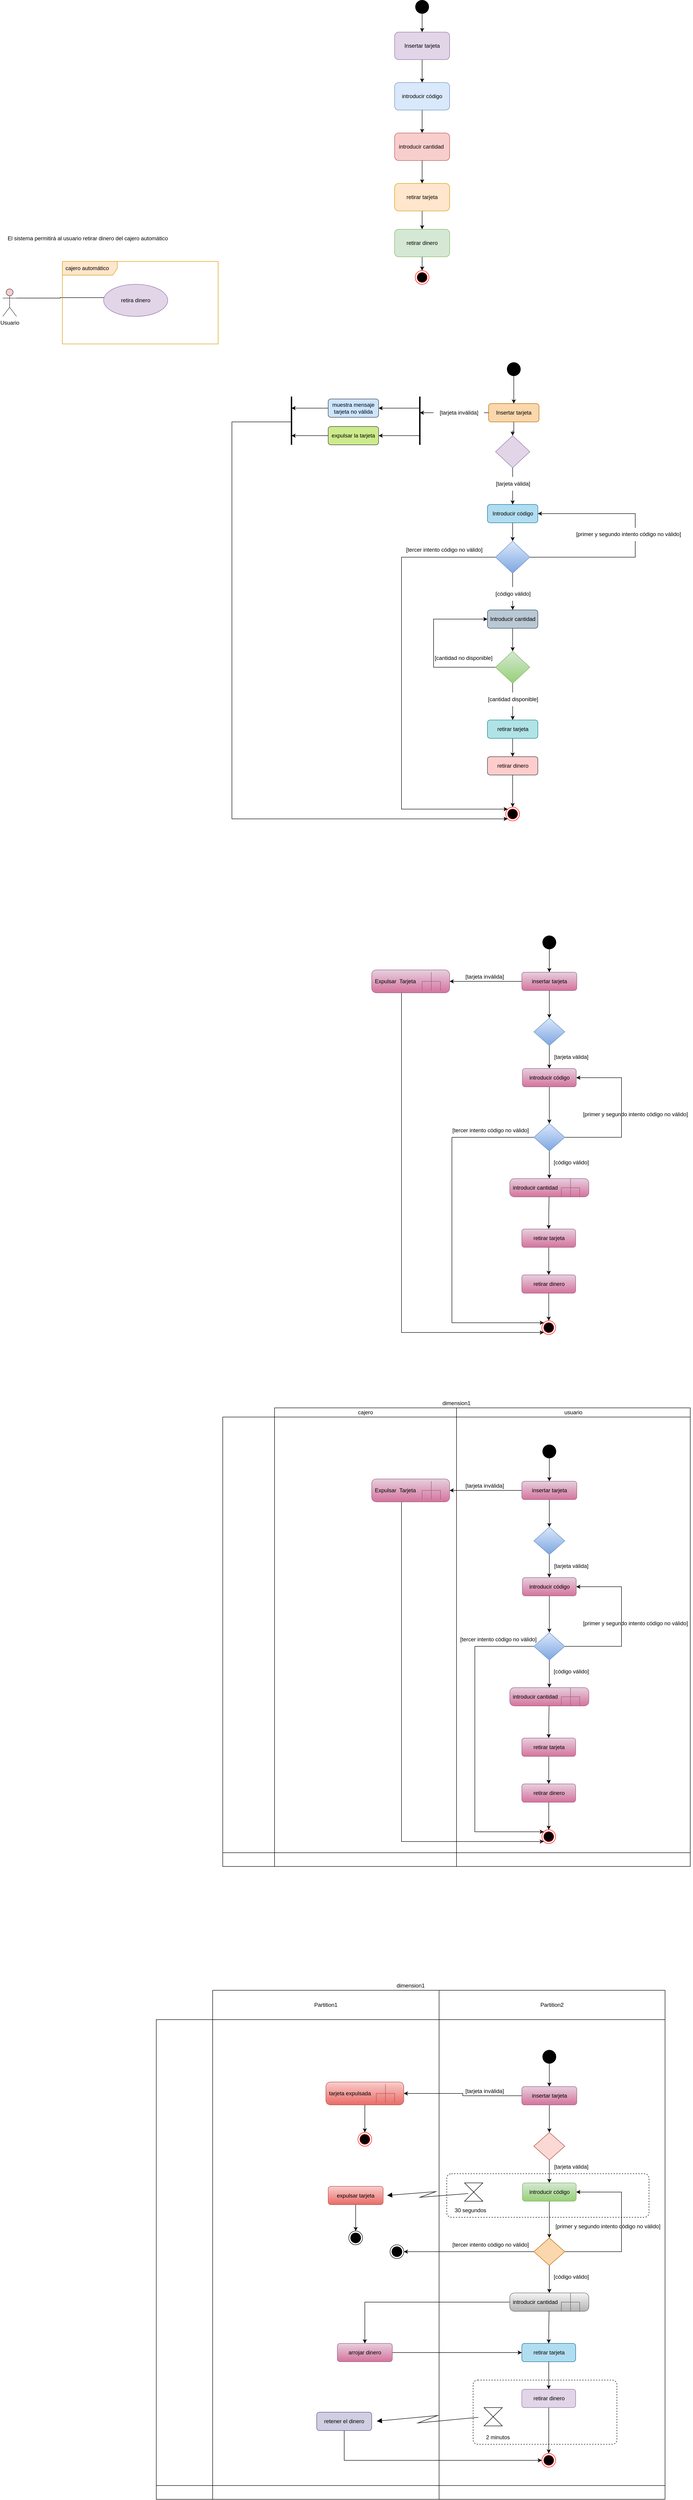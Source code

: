 <mxfile version="20.3.0" type="device"><diagram id="017WSasXZTEaW-_xVXyV" name="Página-1"><mxGraphModel dx="2591" dy="1700" grid="1" gridSize="10" guides="1" tooltips="1" connect="1" arrows="1" fold="1" page="1" pageScale="1" pageWidth="1169" pageHeight="827" math="0" shadow="0"><root><mxCell id="0"/><mxCell id="1" parent="0"/><mxCell id="I3gpXCXL6W9OUT3bS0ur-212" value="dimension1" style="shape=table;html=1;whiteSpace=wrap;startSize=20;container=1;collapsible=0;childLayout=tableLayout;fillColor=none;swimlaneFillColor=#ffffff;strokeColor=none;" vertex="1" parent="1"><mxGeometry x="-215" y="3550" width="1110" height="1130" as="geometry"/></mxCell><mxCell id="I3gpXCXL6W9OUT3bS0ur-213" value="" style="shape=partialRectangle;html=1;whiteSpace=wrap;collapsible=0;dropTarget=0;pointerEvents=0;fillColor=none;top=0;left=0;bottom=0;right=0;points=[[0,0.5],[1,0.5]];portConstraint=eastwest;strokeColor=none;" vertex="1" parent="I3gpXCXL6W9OUT3bS0ur-212"><mxGeometry y="20" width="1110" height="64" as="geometry"/></mxCell><mxCell id="I3gpXCXL6W9OUT3bS0ur-214" value="" style="shape=partialRectangle;html=1;whiteSpace=wrap;connectable=0;fillColor=none;top=1;left=1;bottom=1;right=1;overflow=hidden;strokeColor=none;" vertex="1" parent="I3gpXCXL6W9OUT3bS0ur-213"><mxGeometry width="123" height="64" as="geometry"><mxRectangle width="123" height="64" as="alternateBounds"/></mxGeometry></mxCell><mxCell id="I3gpXCXL6W9OUT3bS0ur-215" value="Partition1" style="shape=partialRectangle;html=1;whiteSpace=wrap;connectable=0;fillColor=none;top=1;left=1;bottom=1;right=1;overflow=hidden;" vertex="1" parent="I3gpXCXL6W9OUT3bS0ur-213"><mxGeometry x="123" width="494" height="64" as="geometry"><mxRectangle width="494" height="64" as="alternateBounds"/></mxGeometry></mxCell><mxCell id="I3gpXCXL6W9OUT3bS0ur-216" value="Partition2" style="shape=partialRectangle;html=1;whiteSpace=wrap;connectable=0;fillColor=none;top=1;left=1;bottom=1;right=1;overflow=hidden;" vertex="1" parent="I3gpXCXL6W9OUT3bS0ur-213"><mxGeometry x="617" width="493" height="64" as="geometry"><mxRectangle width="493" height="64" as="alternateBounds"/></mxGeometry></mxCell><mxCell id="I3gpXCXL6W9OUT3bS0ur-217" value="" style="shape=partialRectangle;html=1;whiteSpace=wrap;collapsible=0;dropTarget=0;pointerEvents=0;fillColor=none;top=1;left=1;bottom=1;right=1;points=[[0,0.5],[1,0.5]];portConstraint=eastwest;" vertex="1" parent="I3gpXCXL6W9OUT3bS0ur-212"><mxGeometry y="84" width="1110" height="1016" as="geometry"/></mxCell><mxCell id="I3gpXCXL6W9OUT3bS0ur-218" value="" style="shape=partialRectangle;html=1;whiteSpace=wrap;connectable=0;fillColor=none;top=1;left=1;bottom=1;right=1;overflow=hidden;horizontal=0;" vertex="1" parent="I3gpXCXL6W9OUT3bS0ur-217"><mxGeometry width="123" height="1016" as="geometry"><mxRectangle width="123" height="1016" as="alternateBounds"/></mxGeometry></mxCell><mxCell id="I3gpXCXL6W9OUT3bS0ur-219" value="" style="shape=partialRectangle;html=1;whiteSpace=wrap;connectable=0;fillColor=none;top=1;left=1;bottom=1;right=1;overflow=hidden;" vertex="1" parent="I3gpXCXL6W9OUT3bS0ur-217"><mxGeometry x="123" width="494" height="1016" as="geometry"><mxRectangle width="494" height="1016" as="alternateBounds"/></mxGeometry></mxCell><mxCell id="I3gpXCXL6W9OUT3bS0ur-220" value="" style="shape=partialRectangle;html=1;whiteSpace=wrap;connectable=0;fillColor=none;top=1;left=1;bottom=1;right=1;overflow=hidden;" vertex="1" parent="I3gpXCXL6W9OUT3bS0ur-217"><mxGeometry x="617" width="493" height="1016" as="geometry"><mxRectangle width="493" height="1016" as="alternateBounds"/></mxGeometry></mxCell><mxCell id="I3gpXCXL6W9OUT3bS0ur-221" value="" style="shape=partialRectangle;html=1;whiteSpace=wrap;collapsible=0;dropTarget=0;pointerEvents=0;fillColor=none;top=1;left=1;bottom=1;right=1;points=[[0,0.5],[1,0.5]];portConstraint=eastwest;" vertex="1" parent="I3gpXCXL6W9OUT3bS0ur-212"><mxGeometry y="1100" width="1110" height="30" as="geometry"/></mxCell><mxCell id="I3gpXCXL6W9OUT3bS0ur-222" value="" style="shape=partialRectangle;html=1;whiteSpace=wrap;connectable=0;fillColor=none;top=1;left=1;bottom=1;right=1;overflow=hidden;horizontal=0;" vertex="1" parent="I3gpXCXL6W9OUT3bS0ur-221"><mxGeometry width="123" height="30" as="geometry"><mxRectangle width="123" height="30" as="alternateBounds"/></mxGeometry></mxCell><mxCell id="I3gpXCXL6W9OUT3bS0ur-223" value="" style="shape=partialRectangle;html=1;whiteSpace=wrap;connectable=0;fillColor=none;top=1;left=1;bottom=1;right=1;overflow=hidden;" vertex="1" parent="I3gpXCXL6W9OUT3bS0ur-221"><mxGeometry x="123" width="494" height="30" as="geometry"><mxRectangle width="494" height="30" as="alternateBounds"/></mxGeometry></mxCell><mxCell id="I3gpXCXL6W9OUT3bS0ur-224" value="" style="shape=partialRectangle;html=1;whiteSpace=wrap;connectable=0;fillColor=none;top=1;left=1;bottom=1;right=1;overflow=hidden;" vertex="1" parent="I3gpXCXL6W9OUT3bS0ur-221"><mxGeometry x="617" width="493" height="30" as="geometry"><mxRectangle width="493" height="30" as="alternateBounds"/></mxGeometry></mxCell><mxCell id="I3gpXCXL6W9OUT3bS0ur-198" value="" style="html=1;align=center;verticalAlign=top;rounded=1;absoluteArcSize=1;arcSize=20;dashed=1;" vertex="1" parent="1"><mxGeometry x="476.25" y="4420" width="313.75" height="140" as="geometry"/></mxCell><mxCell id="I3gpXCXL6W9OUT3bS0ur-182" value="" style="html=1;align=center;verticalAlign=top;rounded=1;absoluteArcSize=1;arcSize=20;dashed=1;" vertex="1" parent="1"><mxGeometry x="418.75" y="3970" width="441.25" height="95" as="geometry"/></mxCell><mxCell id="I3gpXCXL6W9OUT3bS0ur-135" value="dimension1" style="shape=table;html=1;whiteSpace=wrap;startSize=20;container=1;collapsible=0;childLayout=tableLayout;fillColor=none;swimlaneFillColor=#ffffff;strokeColor=none;" vertex="1" parent="1"><mxGeometry x="-70" y="2280" width="1020" height="1020" as="geometry"/></mxCell><mxCell id="I3gpXCXL6W9OUT3bS0ur-136" value="" style="shape=partialRectangle;html=1;whiteSpace=wrap;collapsible=0;dropTarget=0;pointerEvents=0;fillColor=none;top=0;left=0;bottom=0;right=0;points=[[0,0.5],[1,0.5]];portConstraint=eastwest;strokeColor=none;" vertex="1" parent="I3gpXCXL6W9OUT3bS0ur-135"><mxGeometry y="20" width="1020" height="20" as="geometry"/></mxCell><mxCell id="I3gpXCXL6W9OUT3bS0ur-137" value="" style="shape=partialRectangle;html=1;whiteSpace=wrap;connectable=0;fillColor=none;top=1;left=1;bottom=1;right=1;overflow=hidden;strokeColor=none;" vertex="1" parent="I3gpXCXL6W9OUT3bS0ur-136"><mxGeometry width="113" height="20" as="geometry"><mxRectangle width="113" height="20" as="alternateBounds"/></mxGeometry></mxCell><mxCell id="I3gpXCXL6W9OUT3bS0ur-138" value="cajero" style="shape=partialRectangle;html=1;whiteSpace=wrap;connectable=0;fillColor=none;top=1;left=1;bottom=1;right=1;overflow=hidden;" vertex="1" parent="I3gpXCXL6W9OUT3bS0ur-136"><mxGeometry x="113" width="397" height="20" as="geometry"><mxRectangle width="397" height="20" as="alternateBounds"/></mxGeometry></mxCell><mxCell id="I3gpXCXL6W9OUT3bS0ur-139" value="usuario" style="shape=partialRectangle;html=1;whiteSpace=wrap;connectable=0;fillColor=none;top=1;left=1;bottom=1;right=1;overflow=hidden;" vertex="1" parent="I3gpXCXL6W9OUT3bS0ur-136"><mxGeometry x="510" width="510" height="20" as="geometry"><mxRectangle width="510" height="20" as="alternateBounds"/></mxGeometry></mxCell><mxCell id="I3gpXCXL6W9OUT3bS0ur-140" value="" style="shape=partialRectangle;html=1;whiteSpace=wrap;collapsible=0;dropTarget=0;pointerEvents=0;fillColor=none;top=1;left=1;bottom=1;right=1;points=[[0,0.5],[1,0.5]];portConstraint=eastwest;" vertex="1" parent="I3gpXCXL6W9OUT3bS0ur-135"><mxGeometry y="40" width="1020" height="950" as="geometry"/></mxCell><mxCell id="I3gpXCXL6W9OUT3bS0ur-141" value="" style="shape=partialRectangle;html=1;whiteSpace=wrap;connectable=0;fillColor=none;top=1;left=1;bottom=1;right=1;overflow=hidden;horizontal=0;" vertex="1" parent="I3gpXCXL6W9OUT3bS0ur-140"><mxGeometry width="113" height="950" as="geometry"><mxRectangle width="113" height="950" as="alternateBounds"/></mxGeometry></mxCell><mxCell id="I3gpXCXL6W9OUT3bS0ur-142" value="" style="shape=partialRectangle;html=1;whiteSpace=wrap;connectable=0;fillColor=none;top=1;left=1;bottom=1;right=1;overflow=hidden;" vertex="1" parent="I3gpXCXL6W9OUT3bS0ur-140"><mxGeometry x="113" width="397" height="950" as="geometry"><mxRectangle width="397" height="950" as="alternateBounds"/></mxGeometry></mxCell><mxCell id="I3gpXCXL6W9OUT3bS0ur-143" value="" style="shape=partialRectangle;html=1;whiteSpace=wrap;connectable=0;fillColor=none;top=1;left=1;bottom=1;right=1;overflow=hidden;" vertex="1" parent="I3gpXCXL6W9OUT3bS0ur-140"><mxGeometry x="510" width="510" height="950" as="geometry"><mxRectangle width="510" height="950" as="alternateBounds"/></mxGeometry></mxCell><mxCell id="I3gpXCXL6W9OUT3bS0ur-144" value="" style="shape=partialRectangle;html=1;whiteSpace=wrap;collapsible=0;dropTarget=0;pointerEvents=0;fillColor=none;top=1;left=1;bottom=1;right=1;points=[[0,0.5],[1,0.5]];portConstraint=eastwest;" vertex="1" parent="I3gpXCXL6W9OUT3bS0ur-135"><mxGeometry y="990" width="1020" height="30" as="geometry"/></mxCell><mxCell id="I3gpXCXL6W9OUT3bS0ur-145" value="" style="shape=partialRectangle;html=1;whiteSpace=wrap;connectable=0;fillColor=none;top=1;left=1;bottom=1;right=1;overflow=hidden;horizontal=0;" vertex="1" parent="I3gpXCXL6W9OUT3bS0ur-144"><mxGeometry width="113" height="30" as="geometry"><mxRectangle width="113" height="30" as="alternateBounds"/></mxGeometry></mxCell><mxCell id="I3gpXCXL6W9OUT3bS0ur-146" value="" style="shape=partialRectangle;html=1;whiteSpace=wrap;connectable=0;fillColor=none;top=1;left=1;bottom=1;right=1;overflow=hidden;" vertex="1" parent="I3gpXCXL6W9OUT3bS0ur-144"><mxGeometry x="113" width="397" height="30" as="geometry"><mxRectangle width="397" height="30" as="alternateBounds"/></mxGeometry></mxCell><mxCell id="I3gpXCXL6W9OUT3bS0ur-147" value="" style="shape=partialRectangle;html=1;whiteSpace=wrap;connectable=0;fillColor=none;top=1;left=1;bottom=1;right=1;overflow=hidden;" vertex="1" parent="I3gpXCXL6W9OUT3bS0ur-144"><mxGeometry x="510" width="510" height="30" as="geometry"><mxRectangle width="510" height="30" as="alternateBounds"/></mxGeometry></mxCell><mxCell id="I3gpXCXL6W9OUT3bS0ur-107" style="edgeStyle=orthogonalEdgeStyle;rounded=0;orthogonalLoop=1;jettySize=auto;html=1;entryX=0;entryY=1;entryDx=0;entryDy=0;startArrow=none;startFill=0;endArrow=classic;endFill=1;" edge="1" parent="1" source="I3gpXCXL6W9OUT3bS0ur-2" target="I3gpXCXL6W9OUT3bS0ur-103"><mxGeometry relative="1" as="geometry"><Array as="points"><mxPoint x="320" y="2136"/></Array></mxGeometry></mxCell><mxCell id="I3gpXCXL6W9OUT3bS0ur-2" value="Expulsar&amp;nbsp;&lt;span style=&quot;white-space: pre;&quot;&gt;&#9;&lt;/span&gt;Tarjeta" style="shape=mxgraph.uml25.behaviorAction;html=1;rounded=1;absoluteArcSize=1;arcSize=10;align=left;spacingLeft=5;fillColor=#e6d0de;gradientColor=#d5739d;strokeColor=#996185;" vertex="1" parent="1"><mxGeometry x="255" y="1345" width="170" height="50" as="geometry"/></mxCell><mxCell id="I3gpXCXL6W9OUT3bS0ur-31" style="edgeStyle=orthogonalEdgeStyle;rounded=0;orthogonalLoop=1;jettySize=auto;html=1;entryX=0.5;entryY=0;entryDx=0;entryDy=0;endArrow=classic;endFill=1;" edge="1" parent="1" source="I3gpXCXL6W9OUT3bS0ur-32" target="I3gpXCXL6W9OUT3bS0ur-30"><mxGeometry relative="1" as="geometry"><mxPoint x="565" y="160" as="sourcePoint"/></mxGeometry></mxCell><mxCell id="I3gpXCXL6W9OUT3bS0ur-7" style="edgeStyle=orthogonalEdgeStyle;rounded=0;orthogonalLoop=1;jettySize=auto;html=1;exitX=0.5;exitY=1;exitDx=0;exitDy=0;entryX=0.5;entryY=0;entryDx=0;entryDy=0;" edge="1" parent="1" source="I3gpXCXL6W9OUT3bS0ur-5" target="I3gpXCXL6W9OUT3bS0ur-32"><mxGeometry relative="1" as="geometry"><mxPoint x="565" y="110" as="targetPoint"/></mxGeometry></mxCell><mxCell id="I3gpXCXL6W9OUT3bS0ur-5" value="" style="ellipse;fillColor=#000000;strokeColor=none;" vertex="1" parent="1"><mxGeometry x="550" y="20" width="30" height="30" as="geometry"/></mxCell><mxCell id="I3gpXCXL6W9OUT3bS0ur-12" style="edgeStyle=orthogonalEdgeStyle;rounded=0;orthogonalLoop=1;jettySize=auto;html=1;exitX=1;exitY=0.333;exitDx=0;exitDy=0;exitPerimeter=0;entryX=0.021;entryY=0.414;entryDx=0;entryDy=0;entryPerimeter=0;endArrow=none;endFill=0;" edge="1" parent="1" source="I3gpXCXL6W9OUT3bS0ur-8" target="I3gpXCXL6W9OUT3bS0ur-11"><mxGeometry relative="1" as="geometry"/></mxCell><mxCell id="I3gpXCXL6W9OUT3bS0ur-8" value="Usuario" style="shape=umlActor;verticalLabelPosition=bottom;verticalAlign=top;html=1;outlineConnect=0;fillColor=#ffcccc;strokeColor=#36393d;" vertex="1" parent="1"><mxGeometry x="-550" y="-140" width="30" height="60" as="geometry"/></mxCell><mxCell id="I3gpXCXL6W9OUT3bS0ur-9" value="El sistema permitirá al usuario retirar dinero del cajero automático" style="text;html=1;align=center;verticalAlign=middle;resizable=0;points=[];autosize=1;strokeColor=none;fillColor=none;" vertex="1" parent="1"><mxGeometry x="-550" y="-265" width="370" height="30" as="geometry"/></mxCell><mxCell id="I3gpXCXL6W9OUT3bS0ur-10" value="cajero automático" style="shape=umlFrame;whiteSpace=wrap;html=1;width=120;height=30;boundedLbl=1;verticalAlign=middle;align=left;spacingLeft=5;fillColor=#ffe6cc;strokeColor=#d79b00;" vertex="1" parent="1"><mxGeometry x="-420" y="-200" width="340" height="180" as="geometry"/></mxCell><mxCell id="I3gpXCXL6W9OUT3bS0ur-11" value="retira dinero" style="ellipse;whiteSpace=wrap;html=1;fillColor=#e1d5e7;strokeColor=#9673a6;" vertex="1" parent="1"><mxGeometry x="-330" y="-150" width="140" height="70" as="geometry"/></mxCell><mxCell id="I3gpXCXL6W9OUT3bS0ur-20" style="edgeStyle=orthogonalEdgeStyle;rounded=0;orthogonalLoop=1;jettySize=auto;html=1;exitX=0.5;exitY=1;exitDx=0;exitDy=0;entryX=0.5;entryY=0;entryDx=0;entryDy=0;endArrow=classic;endFill=1;" edge="1" parent="1" source="I3gpXCXL6W9OUT3bS0ur-13" target="I3gpXCXL6W9OUT3bS0ur-18"><mxGeometry relative="1" as="geometry"/></mxCell><mxCell id="I3gpXCXL6W9OUT3bS0ur-13" value="" style="ellipse;fillColor=#000000;strokeColor=none;" vertex="1" parent="1"><mxGeometry x="350" y="-770" width="30" height="30" as="geometry"/></mxCell><mxCell id="I3gpXCXL6W9OUT3bS0ur-15" value="" style="ellipse;html=1;shape=endState;fillColor=#000000;strokeColor=#ff0000;" vertex="1" parent="1"><mxGeometry x="350" y="-180" width="30" height="30" as="geometry"/></mxCell><mxCell id="I3gpXCXL6W9OUT3bS0ur-21" style="edgeStyle=orthogonalEdgeStyle;rounded=0;orthogonalLoop=1;jettySize=auto;html=1;exitX=0.5;exitY=1;exitDx=0;exitDy=0;entryX=0.5;entryY=0;entryDx=0;entryDy=0;endArrow=classic;endFill=1;" edge="1" parent="1" source="I3gpXCXL6W9OUT3bS0ur-18" target="I3gpXCXL6W9OUT3bS0ur-19"><mxGeometry relative="1" as="geometry"/></mxCell><mxCell id="I3gpXCXL6W9OUT3bS0ur-18" value="Insertar tarjeta" style="rounded=1;whiteSpace=wrap;html=1;fillColor=#e1d5e7;strokeColor=#9673a6;" vertex="1" parent="1"><mxGeometry x="305" y="-700" width="120" height="60" as="geometry"/></mxCell><mxCell id="I3gpXCXL6W9OUT3bS0ur-23" style="edgeStyle=orthogonalEdgeStyle;rounded=0;orthogonalLoop=1;jettySize=auto;html=1;exitX=0.5;exitY=1;exitDx=0;exitDy=0;entryX=0.5;entryY=0;entryDx=0;entryDy=0;endArrow=classic;endFill=1;" edge="1" parent="1" source="I3gpXCXL6W9OUT3bS0ur-19" target="I3gpXCXL6W9OUT3bS0ur-22"><mxGeometry relative="1" as="geometry"/></mxCell><mxCell id="I3gpXCXL6W9OUT3bS0ur-19" value="introducir código" style="rounded=1;whiteSpace=wrap;html=1;fillColor=#dae8fc;strokeColor=#6c8ebf;" vertex="1" parent="1"><mxGeometry x="305" y="-590" width="120" height="60" as="geometry"/></mxCell><mxCell id="I3gpXCXL6W9OUT3bS0ur-25" style="edgeStyle=orthogonalEdgeStyle;rounded=0;orthogonalLoop=1;jettySize=auto;html=1;exitX=0.5;exitY=1;exitDx=0;exitDy=0;entryX=0.5;entryY=0;entryDx=0;entryDy=0;endArrow=classic;endFill=1;" edge="1" parent="1" source="I3gpXCXL6W9OUT3bS0ur-22" target="I3gpXCXL6W9OUT3bS0ur-24"><mxGeometry relative="1" as="geometry"/></mxCell><mxCell id="I3gpXCXL6W9OUT3bS0ur-22" value="introducir cantidad&amp;nbsp;" style="rounded=1;whiteSpace=wrap;html=1;fillColor=#f8cecc;strokeColor=#b85450;" vertex="1" parent="1"><mxGeometry x="305" y="-480" width="120" height="60" as="geometry"/></mxCell><mxCell id="I3gpXCXL6W9OUT3bS0ur-28" style="edgeStyle=orthogonalEdgeStyle;rounded=0;orthogonalLoop=1;jettySize=auto;html=1;exitX=0.5;exitY=1;exitDx=0;exitDy=0;entryX=0.5;entryY=0;entryDx=0;entryDy=0;endArrow=classic;endFill=1;" edge="1" parent="1" source="I3gpXCXL6W9OUT3bS0ur-24" target="I3gpXCXL6W9OUT3bS0ur-27"><mxGeometry relative="1" as="geometry"/></mxCell><mxCell id="I3gpXCXL6W9OUT3bS0ur-24" value="retirar tarjeta" style="rounded=1;whiteSpace=wrap;html=1;fillColor=#ffe6cc;strokeColor=#d79b00;" vertex="1" parent="1"><mxGeometry x="305" y="-370" width="120" height="60" as="geometry"/></mxCell><mxCell id="I3gpXCXL6W9OUT3bS0ur-29" style="edgeStyle=orthogonalEdgeStyle;rounded=0;orthogonalLoop=1;jettySize=auto;html=1;exitX=0.5;exitY=1;exitDx=0;exitDy=0;endArrow=classic;endFill=1;" edge="1" parent="1" source="I3gpXCXL6W9OUT3bS0ur-27" target="I3gpXCXL6W9OUT3bS0ur-15"><mxGeometry relative="1" as="geometry"/></mxCell><mxCell id="I3gpXCXL6W9OUT3bS0ur-27" value="retirar dinero" style="rounded=1;whiteSpace=wrap;html=1;fillColor=#d5e8d4;strokeColor=#82b366;" vertex="1" parent="1"><mxGeometry x="305" y="-270" width="120" height="60" as="geometry"/></mxCell><mxCell id="I3gpXCXL6W9OUT3bS0ur-35" style="edgeStyle=orthogonalEdgeStyle;rounded=0;orthogonalLoop=1;jettySize=auto;html=1;exitX=0.5;exitY=1;exitDx=0;exitDy=0;endArrow=classic;endFill=1;startArrow=none;" edge="1" parent="1" source="I3gpXCXL6W9OUT3bS0ur-36" target="I3gpXCXL6W9OUT3bS0ur-34"><mxGeometry relative="1" as="geometry"/></mxCell><mxCell id="I3gpXCXL6W9OUT3bS0ur-30" value="" style="rhombus;whiteSpace=wrap;html=1;fillColor=#e1d5e7;strokeColor=#9673a6;" vertex="1" parent="1"><mxGeometry x="525" y="180" width="75" height="70" as="geometry"/></mxCell><mxCell id="I3gpXCXL6W9OUT3bS0ur-46" style="edgeStyle=orthogonalEdgeStyle;rounded=0;orthogonalLoop=1;jettySize=auto;html=1;exitX=0;exitY=0.5;exitDx=0;exitDy=0;endArrow=classic;endFill=1;startArrow=none;" edge="1" parent="1" source="I3gpXCXL6W9OUT3bS0ur-54"><mxGeometry relative="1" as="geometry"><mxPoint x="360" y="130" as="targetPoint"/></mxGeometry></mxCell><mxCell id="I3gpXCXL6W9OUT3bS0ur-32" value="Insertar tarjeta" style="rounded=1;whiteSpace=wrap;html=1;fillColor=#fad7ac;strokeColor=#b46504;" vertex="1" parent="1"><mxGeometry x="510" y="110" width="110" height="40" as="geometry"/></mxCell><mxCell id="I3gpXCXL6W9OUT3bS0ur-39" style="edgeStyle=orthogonalEdgeStyle;rounded=0;orthogonalLoop=1;jettySize=auto;html=1;exitX=0.5;exitY=1;exitDx=0;exitDy=0;endArrow=classic;endFill=1;" edge="1" parent="1" source="I3gpXCXL6W9OUT3bS0ur-34" target="I3gpXCXL6W9OUT3bS0ur-38"><mxGeometry relative="1" as="geometry"/></mxCell><mxCell id="I3gpXCXL6W9OUT3bS0ur-34" value="Introducir código" style="rounded=1;whiteSpace=wrap;html=1;fillColor=#b1ddf0;strokeColor=#10739e;" vertex="1" parent="1"><mxGeometry x="507.5" y="330" width="110" height="40" as="geometry"/></mxCell><mxCell id="I3gpXCXL6W9OUT3bS0ur-36" value="[tarjeta válida]" style="text;html=1;align=center;verticalAlign=middle;resizable=0;points=[];autosize=1;strokeColor=none;fillColor=none;" vertex="1" parent="1"><mxGeometry x="512.5" y="270" width="100" height="30" as="geometry"/></mxCell><mxCell id="I3gpXCXL6W9OUT3bS0ur-37" value="" style="edgeStyle=orthogonalEdgeStyle;rounded=0;orthogonalLoop=1;jettySize=auto;html=1;exitX=0.5;exitY=1;exitDx=0;exitDy=0;endArrow=none;endFill=1;" edge="1" parent="1" source="I3gpXCXL6W9OUT3bS0ur-30" target="I3gpXCXL6W9OUT3bS0ur-36"><mxGeometry relative="1" as="geometry"><mxPoint x="562.5" y="250" as="sourcePoint"/><mxPoint x="562.5" y="310" as="targetPoint"/></mxGeometry></mxCell><mxCell id="I3gpXCXL6W9OUT3bS0ur-41" style="edgeStyle=orthogonalEdgeStyle;rounded=0;orthogonalLoop=1;jettySize=auto;html=1;exitX=0.5;exitY=1;exitDx=0;exitDy=0;endArrow=classic;endFill=1;startArrow=none;" edge="1" parent="1" source="I3gpXCXL6W9OUT3bS0ur-42" target="I3gpXCXL6W9OUT3bS0ur-40"><mxGeometry relative="1" as="geometry"/></mxCell><mxCell id="I3gpXCXL6W9OUT3bS0ur-58" style="edgeStyle=orthogonalEdgeStyle;rounded=0;orthogonalLoop=1;jettySize=auto;html=1;entryX=1;entryY=0.5;entryDx=0;entryDy=0;startArrow=none;startFill=0;endArrow=classic;endFill=1;exitX=0.56;exitY=0.033;exitDx=0;exitDy=0;exitPerimeter=0;" edge="1" parent="1" source="I3gpXCXL6W9OUT3bS0ur-59" target="I3gpXCXL6W9OUT3bS0ur-34"><mxGeometry relative="1" as="geometry"><mxPoint x="830" y="350" as="sourcePoint"/><Array as="points"><mxPoint x="830" y="350"/></Array></mxGeometry></mxCell><mxCell id="I3gpXCXL6W9OUT3bS0ur-74" style="edgeStyle=orthogonalEdgeStyle;rounded=0;orthogonalLoop=1;jettySize=auto;html=1;exitX=0;exitY=0.5;exitDx=0;exitDy=0;entryX=0;entryY=0;entryDx=0;entryDy=0;startArrow=none;startFill=0;endArrow=classic;endFill=1;" edge="1" parent="1" source="I3gpXCXL6W9OUT3bS0ur-38" target="I3gpXCXL6W9OUT3bS0ur-72"><mxGeometry relative="1" as="geometry"><Array as="points"><mxPoint x="320" y="445"/><mxPoint x="320" y="994"/></Array></mxGeometry></mxCell><mxCell id="I3gpXCXL6W9OUT3bS0ur-38" value="" style="rhombus;whiteSpace=wrap;html=1;fillColor=#dae8fc;strokeColor=#6c8ebf;gradientColor=#7ea6e0;" vertex="1" parent="1"><mxGeometry x="525" y="410" width="75" height="70" as="geometry"/></mxCell><mxCell id="I3gpXCXL6W9OUT3bS0ur-63" style="edgeStyle=orthogonalEdgeStyle;rounded=0;orthogonalLoop=1;jettySize=auto;html=1;exitX=0.5;exitY=1;exitDx=0;exitDy=0;entryX=0.5;entryY=0;entryDx=0;entryDy=0;startArrow=none;startFill=0;endArrow=classic;endFill=1;" edge="1" parent="1" source="I3gpXCXL6W9OUT3bS0ur-40" target="I3gpXCXL6W9OUT3bS0ur-62"><mxGeometry relative="1" as="geometry"/></mxCell><mxCell id="I3gpXCXL6W9OUT3bS0ur-40" value="Introducir cantidad" style="rounded=1;whiteSpace=wrap;html=1;fillColor=#bac8d3;strokeColor=#23445d;" vertex="1" parent="1"><mxGeometry x="507.5" y="560" width="110" height="40" as="geometry"/></mxCell><mxCell id="I3gpXCXL6W9OUT3bS0ur-42" value="[código válido]" style="text;html=1;align=center;verticalAlign=middle;resizable=0;points=[];autosize=1;strokeColor=none;fillColor=none;" vertex="1" parent="1"><mxGeometry x="512.5" y="510" width="100" height="30" as="geometry"/></mxCell><mxCell id="I3gpXCXL6W9OUT3bS0ur-43" value="" style="edgeStyle=orthogonalEdgeStyle;rounded=0;orthogonalLoop=1;jettySize=auto;html=1;exitX=0.5;exitY=1;exitDx=0;exitDy=0;endArrow=none;endFill=1;" edge="1" parent="1" source="I3gpXCXL6W9OUT3bS0ur-38" target="I3gpXCXL6W9OUT3bS0ur-42"><mxGeometry relative="1" as="geometry"><mxPoint x="562.5" y="480" as="sourcePoint"/><mxPoint x="562.5" y="560" as="targetPoint"/></mxGeometry></mxCell><mxCell id="I3gpXCXL6W9OUT3bS0ur-45" value="" style="endArrow=none;startArrow=none;endFill=0;startFill=0;endSize=8;html=1;verticalAlign=bottom;labelBackgroundColor=none;strokeWidth=3;rounded=0;" edge="1" parent="1"><mxGeometry width="160" relative="1" as="geometry"><mxPoint x="360" y="200" as="sourcePoint"/><mxPoint x="360" y="94.75" as="targetPoint"/></mxGeometry></mxCell><mxCell id="I3gpXCXL6W9OUT3bS0ur-48" style="edgeStyle=orthogonalEdgeStyle;rounded=0;orthogonalLoop=1;jettySize=auto;html=1;exitX=1;exitY=0.5;exitDx=0;exitDy=0;endArrow=none;endFill=0;startArrow=classic;startFill=1;" edge="1" parent="1" source="I3gpXCXL6W9OUT3bS0ur-47"><mxGeometry relative="1" as="geometry"><mxPoint x="360" y="120" as="targetPoint"/></mxGeometry></mxCell><mxCell id="I3gpXCXL6W9OUT3bS0ur-52" style="edgeStyle=orthogonalEdgeStyle;rounded=0;orthogonalLoop=1;jettySize=auto;html=1;exitX=0;exitY=0.5;exitDx=0;exitDy=0;startArrow=none;startFill=0;endArrow=classic;endFill=1;" edge="1" parent="1" source="I3gpXCXL6W9OUT3bS0ur-47"><mxGeometry relative="1" as="geometry"><mxPoint x="80" y="120" as="targetPoint"/></mxGeometry></mxCell><mxCell id="I3gpXCXL6W9OUT3bS0ur-47" value="muestra mensaje tarjeta no válida" style="rounded=1;whiteSpace=wrap;html=1;fillColor=#cce5ff;strokeColor=#36393d;" vertex="1" parent="1"><mxGeometry x="160" y="100" width="110" height="40" as="geometry"/></mxCell><mxCell id="I3gpXCXL6W9OUT3bS0ur-50" style="edgeStyle=orthogonalEdgeStyle;rounded=0;orthogonalLoop=1;jettySize=auto;html=1;exitX=1;exitY=0.5;exitDx=0;exitDy=0;startArrow=classic;startFill=1;endArrow=none;endFill=0;" edge="1" parent="1" source="I3gpXCXL6W9OUT3bS0ur-49"><mxGeometry relative="1" as="geometry"><mxPoint x="360" y="180" as="targetPoint"/></mxGeometry></mxCell><mxCell id="I3gpXCXL6W9OUT3bS0ur-53" style="edgeStyle=orthogonalEdgeStyle;rounded=0;orthogonalLoop=1;jettySize=auto;html=1;exitX=0;exitY=0.5;exitDx=0;exitDy=0;startArrow=none;startFill=0;endArrow=classic;endFill=1;" edge="1" parent="1" source="I3gpXCXL6W9OUT3bS0ur-49"><mxGeometry relative="1" as="geometry"><mxPoint x="80" y="180" as="targetPoint"/></mxGeometry></mxCell><mxCell id="I3gpXCXL6W9OUT3bS0ur-49" value="expulsar la tarjeta" style="rounded=1;whiteSpace=wrap;html=1;fillColor=#cdeb8b;strokeColor=#36393d;" vertex="1" parent="1"><mxGeometry x="160" y="160" width="110" height="40" as="geometry"/></mxCell><mxCell id="I3gpXCXL6W9OUT3bS0ur-51" value="" style="endArrow=none;startArrow=none;endFill=0;startFill=0;endSize=8;html=1;verticalAlign=bottom;labelBackgroundColor=none;strokeWidth=3;rounded=0;" edge="1" parent="1"><mxGeometry width="160" relative="1" as="geometry"><mxPoint x="80" y="200" as="sourcePoint"/><mxPoint x="80" y="94.75" as="targetPoint"/></mxGeometry></mxCell><mxCell id="I3gpXCXL6W9OUT3bS0ur-54" value="[tarjeta inválida]" style="text;html=1;align=center;verticalAlign=middle;resizable=0;points=[];autosize=1;strokeColor=none;fillColor=none;" vertex="1" parent="1"><mxGeometry x="390" y="115" width="110" height="30" as="geometry"/></mxCell><mxCell id="I3gpXCXL6W9OUT3bS0ur-57" value="" style="edgeStyle=orthogonalEdgeStyle;rounded=0;orthogonalLoop=1;jettySize=auto;html=1;exitX=0;exitY=0.5;exitDx=0;exitDy=0;endArrow=none;endFill=1;" edge="1" parent="1" source="I3gpXCXL6W9OUT3bS0ur-32" target="I3gpXCXL6W9OUT3bS0ur-54"><mxGeometry relative="1" as="geometry"><mxPoint x="360" y="130" as="targetPoint"/><mxPoint x="510" y="130" as="sourcePoint"/><Array as="points"><mxPoint x="510" y="130"/><mxPoint x="510" y="130"/></Array></mxGeometry></mxCell><mxCell id="I3gpXCXL6W9OUT3bS0ur-59" value="[primer y segundo intento código no válido]" style="text;html=1;align=center;verticalAlign=middle;resizable=0;points=[];autosize=1;strokeColor=none;fillColor=none;" vertex="1" parent="1"><mxGeometry x="690" y="380" width="250" height="30" as="geometry"/></mxCell><mxCell id="I3gpXCXL6W9OUT3bS0ur-61" value="" style="edgeStyle=orthogonalEdgeStyle;rounded=0;orthogonalLoop=1;jettySize=auto;html=1;exitX=1;exitY=0.5;exitDx=0;exitDy=0;startArrow=none;startFill=0;endArrow=none;endFill=1;" edge="1" parent="1" source="I3gpXCXL6W9OUT3bS0ur-38" target="I3gpXCXL6W9OUT3bS0ur-59"><mxGeometry relative="1" as="geometry"><mxPoint x="600" y="445" as="sourcePoint"/><mxPoint x="930" y="400" as="targetPoint"/><Array as="points"><mxPoint x="830" y="445"/></Array></mxGeometry></mxCell><mxCell id="I3gpXCXL6W9OUT3bS0ur-64" style="edgeStyle=orthogonalEdgeStyle;rounded=0;orthogonalLoop=1;jettySize=auto;html=1;exitX=0;exitY=0.5;exitDx=0;exitDy=0;entryX=0;entryY=0.5;entryDx=0;entryDy=0;startArrow=none;startFill=0;endArrow=classic;endFill=1;" edge="1" parent="1" source="I3gpXCXL6W9OUT3bS0ur-62" target="I3gpXCXL6W9OUT3bS0ur-40"><mxGeometry relative="1" as="geometry"><Array as="points"><mxPoint x="390" y="685"/><mxPoint x="390" y="580"/></Array></mxGeometry></mxCell><mxCell id="I3gpXCXL6W9OUT3bS0ur-67" style="edgeStyle=orthogonalEdgeStyle;rounded=0;orthogonalLoop=1;jettySize=auto;html=1;exitX=0.5;exitY=1;exitDx=0;exitDy=0;entryX=0.5;entryY=0;entryDx=0;entryDy=0;startArrow=none;startFill=0;endArrow=classic;endFill=1;" edge="1" parent="1" source="I3gpXCXL6W9OUT3bS0ur-68" target="I3gpXCXL6W9OUT3bS0ur-66"><mxGeometry relative="1" as="geometry"/></mxCell><mxCell id="I3gpXCXL6W9OUT3bS0ur-62" value="" style="rhombus;whiteSpace=wrap;html=1;fillColor=#d5e8d4;strokeColor=#82b366;gradientColor=#97d077;" vertex="1" parent="1"><mxGeometry x="525" y="650" width="75" height="70" as="geometry"/></mxCell><mxCell id="I3gpXCXL6W9OUT3bS0ur-65" value="[cantidad no disponible]" style="text;html=1;align=center;verticalAlign=middle;resizable=0;points=[];autosize=1;strokeColor=none;fillColor=none;" vertex="1" parent="1"><mxGeometry x="380" y="650" width="150" height="30" as="geometry"/></mxCell><mxCell id="I3gpXCXL6W9OUT3bS0ur-71" style="edgeStyle=orthogonalEdgeStyle;rounded=0;orthogonalLoop=1;jettySize=auto;html=1;exitX=0.5;exitY=1;exitDx=0;exitDy=0;startArrow=none;startFill=0;endArrow=classic;endFill=1;" edge="1" parent="1" source="I3gpXCXL6W9OUT3bS0ur-66" target="I3gpXCXL6W9OUT3bS0ur-70"><mxGeometry relative="1" as="geometry"/></mxCell><mxCell id="I3gpXCXL6W9OUT3bS0ur-66" value="retirar tarjeta" style="rounded=1;whiteSpace=wrap;html=1;fillColor=#b0e3e6;strokeColor=#0e8088;" vertex="1" parent="1"><mxGeometry x="507.5" y="800" width="110" height="40" as="geometry"/></mxCell><mxCell id="I3gpXCXL6W9OUT3bS0ur-68" value="[cantidad disponible]" style="text;html=1;align=center;verticalAlign=middle;resizable=0;points=[];autosize=1;strokeColor=none;fillColor=none;" vertex="1" parent="1"><mxGeometry x="497.5" y="740" width="130" height="30" as="geometry"/></mxCell><mxCell id="I3gpXCXL6W9OUT3bS0ur-69" value="" style="edgeStyle=orthogonalEdgeStyle;rounded=0;orthogonalLoop=1;jettySize=auto;html=1;exitX=0.5;exitY=1;exitDx=0;exitDy=0;entryX=0.5;entryY=0;entryDx=0;entryDy=0;startArrow=none;startFill=0;endArrow=none;endFill=1;" edge="1" parent="1" source="I3gpXCXL6W9OUT3bS0ur-62" target="I3gpXCXL6W9OUT3bS0ur-68"><mxGeometry relative="1" as="geometry"><mxPoint x="562.5" y="720" as="sourcePoint"/><mxPoint x="562.5" y="787" as="targetPoint"/></mxGeometry></mxCell><mxCell id="I3gpXCXL6W9OUT3bS0ur-73" style="edgeStyle=orthogonalEdgeStyle;rounded=0;orthogonalLoop=1;jettySize=auto;html=1;exitX=0.5;exitY=1;exitDx=0;exitDy=0;entryX=0.5;entryY=0;entryDx=0;entryDy=0;startArrow=none;startFill=0;endArrow=classic;endFill=1;" edge="1" parent="1" source="I3gpXCXL6W9OUT3bS0ur-70" target="I3gpXCXL6W9OUT3bS0ur-72"><mxGeometry relative="1" as="geometry"/></mxCell><mxCell id="I3gpXCXL6W9OUT3bS0ur-70" value="retirar dinero" style="rounded=1;whiteSpace=wrap;html=1;fillColor=#ffcccc;strokeColor=#36393d;" vertex="1" parent="1"><mxGeometry x="507.5" y="880" width="110" height="40" as="geometry"/></mxCell><mxCell id="I3gpXCXL6W9OUT3bS0ur-76" style="edgeStyle=orthogonalEdgeStyle;rounded=0;orthogonalLoop=1;jettySize=auto;html=1;exitX=0;exitY=1;exitDx=0;exitDy=0;startArrow=classic;startFill=1;endArrow=none;endFill=0;" edge="1" parent="1" source="I3gpXCXL6W9OUT3bS0ur-72"><mxGeometry relative="1" as="geometry"><mxPoint x="80" y="150" as="targetPoint"/><Array as="points"><mxPoint x="-50" y="1016"/><mxPoint x="-50" y="150"/></Array></mxGeometry></mxCell><mxCell id="I3gpXCXL6W9OUT3bS0ur-72" value="" style="ellipse;html=1;shape=endState;fillColor=#000000;strokeColor=#ff0000;" vertex="1" parent="1"><mxGeometry x="547.5" y="990" width="30" height="30" as="geometry"/></mxCell><mxCell id="I3gpXCXL6W9OUT3bS0ur-75" value="[tercer intento código no válido]" style="text;html=1;align=center;verticalAlign=middle;resizable=0;points=[];autosize=1;strokeColor=none;fillColor=none;" vertex="1" parent="1"><mxGeometry x="317.5" y="414" width="190" height="30" as="geometry"/></mxCell><mxCell id="I3gpXCXL6W9OUT3bS0ur-79" style="edgeStyle=orthogonalEdgeStyle;rounded=0;orthogonalLoop=1;jettySize=auto;html=1;exitX=0.5;exitY=1;exitDx=0;exitDy=0;entryX=0.5;entryY=0;entryDx=0;entryDy=0;startArrow=none;startFill=0;endArrow=classic;endFill=1;" edge="1" parent="1" source="I3gpXCXL6W9OUT3bS0ur-77" target="I3gpXCXL6W9OUT3bS0ur-78"><mxGeometry relative="1" as="geometry"/></mxCell><mxCell id="I3gpXCXL6W9OUT3bS0ur-77" value="" style="ellipse;fillColor=#000000;strokeColor=none;" vertex="1" parent="1"><mxGeometry x="627.5" y="1270" width="30" height="30" as="geometry"/></mxCell><mxCell id="I3gpXCXL6W9OUT3bS0ur-81" style="edgeStyle=orthogonalEdgeStyle;rounded=0;orthogonalLoop=1;jettySize=auto;html=1;exitX=0.5;exitY=1;exitDx=0;exitDy=0;startArrow=none;startFill=0;endArrow=classic;endFill=1;" edge="1" parent="1" source="I3gpXCXL6W9OUT3bS0ur-78" target="I3gpXCXL6W9OUT3bS0ur-80"><mxGeometry relative="1" as="geometry"/></mxCell><mxCell id="I3gpXCXL6W9OUT3bS0ur-96" style="edgeStyle=orthogonalEdgeStyle;rounded=0;orthogonalLoop=1;jettySize=auto;html=1;exitX=0;exitY=0.5;exitDx=0;exitDy=0;startArrow=none;startFill=0;endArrow=classic;endFill=1;" edge="1" parent="1" source="I3gpXCXL6W9OUT3bS0ur-78" target="I3gpXCXL6W9OUT3bS0ur-2"><mxGeometry relative="1" as="geometry"/></mxCell><mxCell id="I3gpXCXL6W9OUT3bS0ur-78" value="insertar tarjeta" style="rounded=1;whiteSpace=wrap;html=1;fillColor=#e6d0de;gradientColor=#d5739d;strokeColor=#996185;" vertex="1" parent="1"><mxGeometry x="582.5" y="1350" width="120" height="40" as="geometry"/></mxCell><mxCell id="I3gpXCXL6W9OUT3bS0ur-83" style="edgeStyle=orthogonalEdgeStyle;rounded=0;orthogonalLoop=1;jettySize=auto;html=1;exitX=0.5;exitY=1;exitDx=0;exitDy=0;entryX=0.5;entryY=0;entryDx=0;entryDy=0;startArrow=none;startFill=0;endArrow=classic;endFill=1;" edge="1" parent="1" source="I3gpXCXL6W9OUT3bS0ur-80" target="I3gpXCXL6W9OUT3bS0ur-82"><mxGeometry relative="1" as="geometry"/></mxCell><mxCell id="I3gpXCXL6W9OUT3bS0ur-80" value="" style="rhombus;whiteSpace=wrap;html=1;fillColor=#dae8fc;gradientColor=#7ea6e0;strokeColor=#6c8ebf;" vertex="1" parent="1"><mxGeometry x="608.75" y="1450" width="67.5" height="60" as="geometry"/></mxCell><mxCell id="I3gpXCXL6W9OUT3bS0ur-86" style="edgeStyle=orthogonalEdgeStyle;rounded=0;orthogonalLoop=1;jettySize=auto;html=1;exitX=0.5;exitY=1;exitDx=0;exitDy=0;startArrow=none;startFill=0;endArrow=classic;endFill=1;" edge="1" parent="1" source="I3gpXCXL6W9OUT3bS0ur-82" target="I3gpXCXL6W9OUT3bS0ur-85"><mxGeometry relative="1" as="geometry"/></mxCell><mxCell id="I3gpXCXL6W9OUT3bS0ur-82" value="introducir código" style="rounded=1;whiteSpace=wrap;html=1;fillColor=#e6d0de;gradientColor=#d5739d;strokeColor=#996185;" vertex="1" parent="1"><mxGeometry x="583.75" y="1560" width="117.5" height="40" as="geometry"/></mxCell><mxCell id="I3gpXCXL6W9OUT3bS0ur-87" style="edgeStyle=orthogonalEdgeStyle;rounded=0;orthogonalLoop=1;jettySize=auto;html=1;exitX=0.5;exitY=1;exitDx=0;exitDy=0;startArrow=none;startFill=0;endArrow=classic;endFill=1;" edge="1" parent="1" source="I3gpXCXL6W9OUT3bS0ur-85" target="I3gpXCXL6W9OUT3bS0ur-93"><mxGeometry relative="1" as="geometry"><mxPoint x="642.5" y="1800" as="targetPoint"/></mxGeometry></mxCell><mxCell id="I3gpXCXL6W9OUT3bS0ur-89" style="edgeStyle=orthogonalEdgeStyle;rounded=0;orthogonalLoop=1;jettySize=auto;html=1;exitX=1;exitY=0.5;exitDx=0;exitDy=0;entryX=1;entryY=0.5;entryDx=0;entryDy=0;startArrow=none;startFill=0;endArrow=classic;endFill=1;" edge="1" parent="1" source="I3gpXCXL6W9OUT3bS0ur-85" target="I3gpXCXL6W9OUT3bS0ur-82"><mxGeometry relative="1" as="geometry"><Array as="points"><mxPoint x="800" y="1710"/><mxPoint x="800" y="1580"/></Array></mxGeometry></mxCell><mxCell id="I3gpXCXL6W9OUT3bS0ur-105" style="edgeStyle=orthogonalEdgeStyle;rounded=0;orthogonalLoop=1;jettySize=auto;html=1;exitX=0;exitY=0.5;exitDx=0;exitDy=0;entryX=0;entryY=0;entryDx=0;entryDy=0;startArrow=none;startFill=0;endArrow=classic;endFill=1;" edge="1" parent="1" source="I3gpXCXL6W9OUT3bS0ur-85" target="I3gpXCXL6W9OUT3bS0ur-103"><mxGeometry relative="1" as="geometry"><Array as="points"><mxPoint x="430" y="1710"/><mxPoint x="430" y="2114"/></Array></mxGeometry></mxCell><mxCell id="I3gpXCXL6W9OUT3bS0ur-85" value="" style="rhombus;whiteSpace=wrap;html=1;fillColor=#dae8fc;gradientColor=#7ea6e0;strokeColor=#6c8ebf;" vertex="1" parent="1"><mxGeometry x="608.75" y="1680" width="67.5" height="60" as="geometry"/></mxCell><mxCell id="I3gpXCXL6W9OUT3bS0ur-90" value="[primer y segundo intento código no válido]" style="text;html=1;align=center;verticalAlign=middle;resizable=0;points=[];autosize=1;strokeColor=none;fillColor=none;" vertex="1" parent="1"><mxGeometry x="705" y="1645" width="250" height="30" as="geometry"/></mxCell><mxCell id="I3gpXCXL6W9OUT3bS0ur-91" value="[código válido]" style="text;html=1;align=center;verticalAlign=middle;resizable=0;points=[];autosize=1;strokeColor=none;fillColor=none;" vertex="1" parent="1"><mxGeometry x="640" y="1750" width="100" height="30" as="geometry"/></mxCell><mxCell id="I3gpXCXL6W9OUT3bS0ur-92" value="[tarjeta válida]" style="text;html=1;align=center;verticalAlign=middle;resizable=0;points=[];autosize=1;strokeColor=none;fillColor=none;" vertex="1" parent="1"><mxGeometry x="640" y="1520" width="100" height="30" as="geometry"/></mxCell><mxCell id="I3gpXCXL6W9OUT3bS0ur-93" value="introducir cantidad&amp;nbsp;" style="shape=mxgraph.uml25.behaviorAction;html=1;rounded=1;absoluteArcSize=1;arcSize=10;align=left;spacingLeft=5;fillColor=#e6d0de;gradientColor=#d5739d;strokeColor=#996185;" vertex="1" parent="1"><mxGeometry x="556.25" y="1800" width="172.5" height="40" as="geometry"/></mxCell><mxCell id="I3gpXCXL6W9OUT3bS0ur-97" value="[tarjeta inválida]" style="text;html=1;align=center;verticalAlign=middle;resizable=0;points=[];autosize=1;strokeColor=none;fillColor=none;" vertex="1" parent="1"><mxGeometry x="446.25" y="1345" width="110" height="30" as="geometry"/></mxCell><mxCell id="I3gpXCXL6W9OUT3bS0ur-100" style="edgeStyle=orthogonalEdgeStyle;rounded=0;orthogonalLoop=1;jettySize=auto;html=1;exitX=0.5;exitY=0;exitDx=0;exitDy=0;entryX=0.497;entryY=1;entryDx=0;entryDy=0;entryPerimeter=0;startArrow=classic;startFill=1;endArrow=none;endFill=0;" edge="1" parent="1" source="I3gpXCXL6W9OUT3bS0ur-98" target="I3gpXCXL6W9OUT3bS0ur-93"><mxGeometry relative="1" as="geometry"/></mxCell><mxCell id="I3gpXCXL6W9OUT3bS0ur-102" style="edgeStyle=orthogonalEdgeStyle;rounded=0;orthogonalLoop=1;jettySize=auto;html=1;exitX=0.5;exitY=1;exitDx=0;exitDy=0;entryX=0.5;entryY=0;entryDx=0;entryDy=0;startArrow=none;startFill=0;endArrow=classic;endFill=1;" edge="1" parent="1" source="I3gpXCXL6W9OUT3bS0ur-98" target="I3gpXCXL6W9OUT3bS0ur-101"><mxGeometry relative="1" as="geometry"/></mxCell><mxCell id="I3gpXCXL6W9OUT3bS0ur-98" value="retirar tarjeta" style="rounded=1;whiteSpace=wrap;html=1;fillColor=#e6d0de;gradientColor=#d5739d;strokeColor=#996185;" vertex="1" parent="1"><mxGeometry x="582.5" y="1910" width="117.5" height="40" as="geometry"/></mxCell><mxCell id="I3gpXCXL6W9OUT3bS0ur-104" style="edgeStyle=orthogonalEdgeStyle;rounded=0;orthogonalLoop=1;jettySize=auto;html=1;exitX=0.5;exitY=1;exitDx=0;exitDy=0;entryX=0.5;entryY=0;entryDx=0;entryDy=0;startArrow=none;startFill=0;endArrow=classic;endFill=1;" edge="1" parent="1" source="I3gpXCXL6W9OUT3bS0ur-101" target="I3gpXCXL6W9OUT3bS0ur-103"><mxGeometry relative="1" as="geometry"/></mxCell><mxCell id="I3gpXCXL6W9OUT3bS0ur-101" value="retirar dinero" style="rounded=1;whiteSpace=wrap;html=1;fillColor=#e6d0de;gradientColor=#d5739d;strokeColor=#996185;" vertex="1" parent="1"><mxGeometry x="582.5" y="2010" width="117.5" height="40" as="geometry"/></mxCell><mxCell id="I3gpXCXL6W9OUT3bS0ur-103" value="" style="ellipse;html=1;shape=endState;fillColor=#000000;strokeColor=#ff0000;" vertex="1" parent="1"><mxGeometry x="626.25" y="2110" width="30" height="30" as="geometry"/></mxCell><mxCell id="I3gpXCXL6W9OUT3bS0ur-106" value="[tercer intento código no válido]" style="text;html=1;align=center;verticalAlign=middle;resizable=0;points=[];autosize=1;strokeColor=none;fillColor=none;" vertex="1" parent="1"><mxGeometry x="418.75" y="1680" width="190" height="30" as="geometry"/></mxCell><mxCell id="I3gpXCXL6W9OUT3bS0ur-108" style="edgeStyle=orthogonalEdgeStyle;rounded=0;orthogonalLoop=1;jettySize=auto;html=1;entryX=0;entryY=1;entryDx=0;entryDy=0;startArrow=none;startFill=0;endArrow=classic;endFill=1;" edge="1" parent="1" source="I3gpXCXL6W9OUT3bS0ur-109" target="I3gpXCXL6W9OUT3bS0ur-133"><mxGeometry relative="1" as="geometry"><Array as="points"><mxPoint x="320" y="3246"/></Array></mxGeometry></mxCell><mxCell id="I3gpXCXL6W9OUT3bS0ur-109" value="Expulsar&amp;nbsp;&lt;span style=&quot;white-space: pre;&quot;&gt;&#9;&lt;/span&gt;Tarjeta" style="shape=mxgraph.uml25.behaviorAction;html=1;rounded=1;absoluteArcSize=1;arcSize=10;align=left;spacingLeft=5;fillColor=#e6d0de;gradientColor=#d5739d;strokeColor=#996185;" vertex="1" parent="1"><mxGeometry x="255" y="2455" width="170" height="50" as="geometry"/></mxCell><mxCell id="I3gpXCXL6W9OUT3bS0ur-110" style="edgeStyle=orthogonalEdgeStyle;rounded=0;orthogonalLoop=1;jettySize=auto;html=1;exitX=0.5;exitY=1;exitDx=0;exitDy=0;entryX=0.5;entryY=0;entryDx=0;entryDy=0;startArrow=none;startFill=0;endArrow=classic;endFill=1;" edge="1" parent="1" source="I3gpXCXL6W9OUT3bS0ur-111" target="I3gpXCXL6W9OUT3bS0ur-114"><mxGeometry relative="1" as="geometry"/></mxCell><mxCell id="I3gpXCXL6W9OUT3bS0ur-111" value="" style="ellipse;fillColor=#000000;strokeColor=none;" vertex="1" parent="1"><mxGeometry x="627.5" y="2380" width="30" height="30" as="geometry"/></mxCell><mxCell id="I3gpXCXL6W9OUT3bS0ur-112" style="edgeStyle=orthogonalEdgeStyle;rounded=0;orthogonalLoop=1;jettySize=auto;html=1;exitX=0.5;exitY=1;exitDx=0;exitDy=0;startArrow=none;startFill=0;endArrow=classic;endFill=1;" edge="1" parent="1" source="I3gpXCXL6W9OUT3bS0ur-114" target="I3gpXCXL6W9OUT3bS0ur-116"><mxGeometry relative="1" as="geometry"/></mxCell><mxCell id="I3gpXCXL6W9OUT3bS0ur-113" style="edgeStyle=orthogonalEdgeStyle;rounded=0;orthogonalLoop=1;jettySize=auto;html=1;exitX=0;exitY=0.5;exitDx=0;exitDy=0;startArrow=none;startFill=0;endArrow=classic;endFill=1;" edge="1" parent="1" source="I3gpXCXL6W9OUT3bS0ur-114" target="I3gpXCXL6W9OUT3bS0ur-109"><mxGeometry relative="1" as="geometry"/></mxCell><mxCell id="I3gpXCXL6W9OUT3bS0ur-114" value="insertar tarjeta" style="rounded=1;whiteSpace=wrap;html=1;fillColor=#e6d0de;gradientColor=#d5739d;strokeColor=#996185;" vertex="1" parent="1"><mxGeometry x="582.5" y="2460" width="120" height="40" as="geometry"/></mxCell><mxCell id="I3gpXCXL6W9OUT3bS0ur-115" style="edgeStyle=orthogonalEdgeStyle;rounded=0;orthogonalLoop=1;jettySize=auto;html=1;exitX=0.5;exitY=1;exitDx=0;exitDy=0;entryX=0.5;entryY=0;entryDx=0;entryDy=0;startArrow=none;startFill=0;endArrow=classic;endFill=1;" edge="1" parent="1" source="I3gpXCXL6W9OUT3bS0ur-116" target="I3gpXCXL6W9OUT3bS0ur-118"><mxGeometry relative="1" as="geometry"/></mxCell><mxCell id="I3gpXCXL6W9OUT3bS0ur-116" value="" style="rhombus;whiteSpace=wrap;html=1;fillColor=#dae8fc;gradientColor=#7ea6e0;strokeColor=#6c8ebf;" vertex="1" parent="1"><mxGeometry x="608.75" y="2560" width="67.5" height="60" as="geometry"/></mxCell><mxCell id="I3gpXCXL6W9OUT3bS0ur-117" style="edgeStyle=orthogonalEdgeStyle;rounded=0;orthogonalLoop=1;jettySize=auto;html=1;exitX=0.5;exitY=1;exitDx=0;exitDy=0;startArrow=none;startFill=0;endArrow=classic;endFill=1;" edge="1" parent="1" source="I3gpXCXL6W9OUT3bS0ur-118" target="I3gpXCXL6W9OUT3bS0ur-122"><mxGeometry relative="1" as="geometry"/></mxCell><mxCell id="I3gpXCXL6W9OUT3bS0ur-118" value="introducir código" style="rounded=1;whiteSpace=wrap;html=1;fillColor=#e6d0de;gradientColor=#d5739d;strokeColor=#996185;" vertex="1" parent="1"><mxGeometry x="583.75" y="2670" width="117.5" height="40" as="geometry"/></mxCell><mxCell id="I3gpXCXL6W9OUT3bS0ur-119" style="edgeStyle=orthogonalEdgeStyle;rounded=0;orthogonalLoop=1;jettySize=auto;html=1;exitX=0.5;exitY=1;exitDx=0;exitDy=0;startArrow=none;startFill=0;endArrow=classic;endFill=1;" edge="1" parent="1" source="I3gpXCXL6W9OUT3bS0ur-122" target="I3gpXCXL6W9OUT3bS0ur-126"><mxGeometry relative="1" as="geometry"><mxPoint x="642.5" y="2910" as="targetPoint"/></mxGeometry></mxCell><mxCell id="I3gpXCXL6W9OUT3bS0ur-120" style="edgeStyle=orthogonalEdgeStyle;rounded=0;orthogonalLoop=1;jettySize=auto;html=1;exitX=1;exitY=0.5;exitDx=0;exitDy=0;entryX=1;entryY=0.5;entryDx=0;entryDy=0;startArrow=none;startFill=0;endArrow=classic;endFill=1;" edge="1" parent="1" source="I3gpXCXL6W9OUT3bS0ur-122" target="I3gpXCXL6W9OUT3bS0ur-118"><mxGeometry relative="1" as="geometry"><Array as="points"><mxPoint x="800" y="2820"/><mxPoint x="800" y="2690"/></Array></mxGeometry></mxCell><mxCell id="I3gpXCXL6W9OUT3bS0ur-121" style="edgeStyle=orthogonalEdgeStyle;rounded=0;orthogonalLoop=1;jettySize=auto;html=1;exitX=0;exitY=0.5;exitDx=0;exitDy=0;entryX=0;entryY=0;entryDx=0;entryDy=0;startArrow=none;startFill=0;endArrow=classic;endFill=1;" edge="1" parent="1" source="I3gpXCXL6W9OUT3bS0ur-122" target="I3gpXCXL6W9OUT3bS0ur-133"><mxGeometry relative="1" as="geometry"><Array as="points"><mxPoint x="480" y="2820"/><mxPoint x="480" y="3224"/></Array></mxGeometry></mxCell><mxCell id="I3gpXCXL6W9OUT3bS0ur-122" value="" style="rhombus;whiteSpace=wrap;html=1;fillColor=#dae8fc;gradientColor=#7ea6e0;strokeColor=#6c8ebf;" vertex="1" parent="1"><mxGeometry x="608.75" y="2790" width="67.5" height="60" as="geometry"/></mxCell><mxCell id="I3gpXCXL6W9OUT3bS0ur-123" value="[primer y segundo intento código no válido]" style="text;html=1;align=center;verticalAlign=middle;resizable=0;points=[];autosize=1;strokeColor=none;fillColor=none;" vertex="1" parent="1"><mxGeometry x="705" y="2755" width="250" height="30" as="geometry"/></mxCell><mxCell id="I3gpXCXL6W9OUT3bS0ur-124" value="[código válido]" style="text;html=1;align=center;verticalAlign=middle;resizable=0;points=[];autosize=1;strokeColor=none;fillColor=none;" vertex="1" parent="1"><mxGeometry x="640" y="2860" width="100" height="30" as="geometry"/></mxCell><mxCell id="I3gpXCXL6W9OUT3bS0ur-125" value="[tarjeta válida]" style="text;html=1;align=center;verticalAlign=middle;resizable=0;points=[];autosize=1;strokeColor=none;fillColor=none;" vertex="1" parent="1"><mxGeometry x="640" y="2630" width="100" height="30" as="geometry"/></mxCell><mxCell id="I3gpXCXL6W9OUT3bS0ur-126" value="introducir cantidad&amp;nbsp;" style="shape=mxgraph.uml25.behaviorAction;html=1;rounded=1;absoluteArcSize=1;arcSize=10;align=left;spacingLeft=5;fillColor=#e6d0de;gradientColor=#d5739d;strokeColor=#996185;" vertex="1" parent="1"><mxGeometry x="556.25" y="2910" width="172.5" height="40" as="geometry"/></mxCell><mxCell id="I3gpXCXL6W9OUT3bS0ur-127" value="[tarjeta inválida]" style="text;html=1;align=center;verticalAlign=middle;resizable=0;points=[];autosize=1;strokeColor=none;fillColor=none;" vertex="1" parent="1"><mxGeometry x="446.25" y="2455" width="110" height="30" as="geometry"/></mxCell><mxCell id="I3gpXCXL6W9OUT3bS0ur-128" style="edgeStyle=orthogonalEdgeStyle;rounded=0;orthogonalLoop=1;jettySize=auto;html=1;exitX=0.5;exitY=0;exitDx=0;exitDy=0;entryX=0.497;entryY=1;entryDx=0;entryDy=0;entryPerimeter=0;startArrow=classic;startFill=1;endArrow=none;endFill=0;" edge="1" parent="1" source="I3gpXCXL6W9OUT3bS0ur-130" target="I3gpXCXL6W9OUT3bS0ur-126"><mxGeometry relative="1" as="geometry"/></mxCell><mxCell id="I3gpXCXL6W9OUT3bS0ur-129" style="edgeStyle=orthogonalEdgeStyle;rounded=0;orthogonalLoop=1;jettySize=auto;html=1;exitX=0.5;exitY=1;exitDx=0;exitDy=0;entryX=0.5;entryY=0;entryDx=0;entryDy=0;startArrow=none;startFill=0;endArrow=classic;endFill=1;" edge="1" parent="1" source="I3gpXCXL6W9OUT3bS0ur-130" target="I3gpXCXL6W9OUT3bS0ur-132"><mxGeometry relative="1" as="geometry"/></mxCell><mxCell id="I3gpXCXL6W9OUT3bS0ur-130" value="retirar tarjeta" style="rounded=1;whiteSpace=wrap;html=1;fillColor=#e6d0de;gradientColor=#d5739d;strokeColor=#996185;" vertex="1" parent="1"><mxGeometry x="582.5" y="3020" width="117.5" height="40" as="geometry"/></mxCell><mxCell id="I3gpXCXL6W9OUT3bS0ur-131" style="edgeStyle=orthogonalEdgeStyle;rounded=0;orthogonalLoop=1;jettySize=auto;html=1;exitX=0.5;exitY=1;exitDx=0;exitDy=0;entryX=0.5;entryY=0;entryDx=0;entryDy=0;startArrow=none;startFill=0;endArrow=classic;endFill=1;" edge="1" parent="1" source="I3gpXCXL6W9OUT3bS0ur-132" target="I3gpXCXL6W9OUT3bS0ur-133"><mxGeometry relative="1" as="geometry"/></mxCell><mxCell id="I3gpXCXL6W9OUT3bS0ur-132" value="retirar dinero" style="rounded=1;whiteSpace=wrap;html=1;fillColor=#e6d0de;gradientColor=#d5739d;strokeColor=#996185;" vertex="1" parent="1"><mxGeometry x="582.5" y="3120" width="117.5" height="40" as="geometry"/></mxCell><mxCell id="I3gpXCXL6W9OUT3bS0ur-133" value="" style="ellipse;html=1;shape=endState;fillColor=#000000;strokeColor=#ff0000;" vertex="1" parent="1"><mxGeometry x="626.25" y="3220" width="30" height="30" as="geometry"/></mxCell><mxCell id="I3gpXCXL6W9OUT3bS0ur-134" value="[tercer intento código no válido]" style="text;html=1;align=center;verticalAlign=middle;resizable=0;points=[];autosize=1;strokeColor=none;fillColor=none;" vertex="1" parent="1"><mxGeometry x="436.25" y="2790" width="190" height="30" as="geometry"/></mxCell><mxCell id="I3gpXCXL6W9OUT3bS0ur-150" value="tarjeta expulsada" style="shape=mxgraph.uml25.behaviorAction;html=1;rounded=1;absoluteArcSize=1;arcSize=10;align=left;spacingLeft=5;fillColor=#f8cecc;gradientColor=#ea6b66;strokeColor=#b85450;" vertex="1" parent="1"><mxGeometry x="155" y="3770" width="170" height="50" as="geometry"/></mxCell><mxCell id="I3gpXCXL6W9OUT3bS0ur-151" style="edgeStyle=orthogonalEdgeStyle;rounded=0;orthogonalLoop=1;jettySize=auto;html=1;exitX=0.5;exitY=1;exitDx=0;exitDy=0;entryX=0.5;entryY=0;entryDx=0;entryDy=0;startArrow=none;startFill=0;endArrow=classic;endFill=1;" edge="1" parent="1" source="I3gpXCXL6W9OUT3bS0ur-152" target="I3gpXCXL6W9OUT3bS0ur-155"><mxGeometry relative="1" as="geometry"/></mxCell><mxCell id="I3gpXCXL6W9OUT3bS0ur-152" value="" style="ellipse;fillColor=#000000;strokeColor=none;" vertex="1" parent="1"><mxGeometry x="627.5" y="3700" width="30" height="30" as="geometry"/></mxCell><mxCell id="I3gpXCXL6W9OUT3bS0ur-153" style="edgeStyle=orthogonalEdgeStyle;rounded=0;orthogonalLoop=1;jettySize=auto;html=1;exitX=0.5;exitY=1;exitDx=0;exitDy=0;startArrow=none;startFill=0;endArrow=classic;endFill=1;" edge="1" parent="1" source="I3gpXCXL6W9OUT3bS0ur-155" target="I3gpXCXL6W9OUT3bS0ur-157"><mxGeometry relative="1" as="geometry"/></mxCell><mxCell id="I3gpXCXL6W9OUT3bS0ur-154" style="edgeStyle=orthogonalEdgeStyle;rounded=0;orthogonalLoop=1;jettySize=auto;html=1;exitX=0;exitY=0.5;exitDx=0;exitDy=0;startArrow=none;startFill=0;endArrow=classic;endFill=1;" edge="1" parent="1" source="I3gpXCXL6W9OUT3bS0ur-155" target="I3gpXCXL6W9OUT3bS0ur-150"><mxGeometry relative="1" as="geometry"/></mxCell><mxCell id="I3gpXCXL6W9OUT3bS0ur-155" value="insertar tarjeta" style="rounded=1;whiteSpace=wrap;html=1;fillColor=#e6d0de;gradientColor=#d5739d;strokeColor=#996185;" vertex="1" parent="1"><mxGeometry x="582.5" y="3780" width="120" height="40" as="geometry"/></mxCell><mxCell id="I3gpXCXL6W9OUT3bS0ur-156" style="edgeStyle=orthogonalEdgeStyle;rounded=0;orthogonalLoop=1;jettySize=auto;html=1;exitX=0.5;exitY=1;exitDx=0;exitDy=0;entryX=0.5;entryY=0;entryDx=0;entryDy=0;startArrow=none;startFill=0;endArrow=classic;endFill=1;" edge="1" parent="1" source="I3gpXCXL6W9OUT3bS0ur-157" target="I3gpXCXL6W9OUT3bS0ur-159"><mxGeometry relative="1" as="geometry"/></mxCell><mxCell id="I3gpXCXL6W9OUT3bS0ur-157" value="" style="rhombus;whiteSpace=wrap;html=1;fillColor=#fad9d5;strokeColor=#ae4132;" vertex="1" parent="1"><mxGeometry x="608.75" y="3880" width="67.5" height="60" as="geometry"/></mxCell><mxCell id="I3gpXCXL6W9OUT3bS0ur-158" style="edgeStyle=orthogonalEdgeStyle;rounded=0;orthogonalLoop=1;jettySize=auto;html=1;exitX=0.5;exitY=1;exitDx=0;exitDy=0;startArrow=none;startFill=0;endArrow=classic;endFill=1;" edge="1" parent="1" source="I3gpXCXL6W9OUT3bS0ur-159" target="I3gpXCXL6W9OUT3bS0ur-163"><mxGeometry relative="1" as="geometry"/></mxCell><mxCell id="I3gpXCXL6W9OUT3bS0ur-159" value="introducir código" style="rounded=1;whiteSpace=wrap;html=1;fillColor=#d5e8d4;gradientColor=#97d077;strokeColor=#82b366;" vertex="1" parent="1"><mxGeometry x="583.75" y="3990" width="117.5" height="40" as="geometry"/></mxCell><mxCell id="I3gpXCXL6W9OUT3bS0ur-160" style="edgeStyle=orthogonalEdgeStyle;rounded=0;orthogonalLoop=1;jettySize=auto;html=1;exitX=0.5;exitY=1;exitDx=0;exitDy=0;startArrow=none;startFill=0;endArrow=classic;endFill=1;" edge="1" parent="1" source="I3gpXCXL6W9OUT3bS0ur-163" target="I3gpXCXL6W9OUT3bS0ur-167"><mxGeometry relative="1" as="geometry"><mxPoint x="642.5" y="4230" as="targetPoint"/></mxGeometry></mxCell><mxCell id="I3gpXCXL6W9OUT3bS0ur-161" style="edgeStyle=orthogonalEdgeStyle;rounded=0;orthogonalLoop=1;jettySize=auto;html=1;exitX=1;exitY=0.5;exitDx=0;exitDy=0;entryX=1;entryY=0.5;entryDx=0;entryDy=0;startArrow=none;startFill=0;endArrow=classic;endFill=1;" edge="1" parent="1" source="I3gpXCXL6W9OUT3bS0ur-163" target="I3gpXCXL6W9OUT3bS0ur-159"><mxGeometry relative="1" as="geometry"><Array as="points"><mxPoint x="800" y="4140"/><mxPoint x="800" y="4010"/></Array></mxGeometry></mxCell><mxCell id="I3gpXCXL6W9OUT3bS0ur-187" style="edgeStyle=orthogonalEdgeStyle;rounded=0;orthogonalLoop=1;jettySize=auto;html=1;exitX=0;exitY=0.5;exitDx=0;exitDy=0;entryX=1;entryY=0.5;entryDx=0;entryDy=0;startArrow=none;startFill=0;endArrow=classic;endFill=1;" edge="1" parent="1" source="I3gpXCXL6W9OUT3bS0ur-163" target="I3gpXCXL6W9OUT3bS0ur-186"><mxGeometry relative="1" as="geometry"/></mxCell><mxCell id="I3gpXCXL6W9OUT3bS0ur-163" value="" style="rhombus;whiteSpace=wrap;html=1;fillColor=#fad7ac;strokeColor=#b46504;" vertex="1" parent="1"><mxGeometry x="608.75" y="4110" width="67.5" height="60" as="geometry"/></mxCell><mxCell id="I3gpXCXL6W9OUT3bS0ur-164" value="[primer y segundo intento código no válido]" style="text;html=1;align=center;verticalAlign=middle;resizable=0;points=[];autosize=1;strokeColor=none;fillColor=none;" vertex="1" parent="1"><mxGeometry x="645" y="4070" width="250" height="30" as="geometry"/></mxCell><mxCell id="I3gpXCXL6W9OUT3bS0ur-165" value="[código válido]" style="text;html=1;align=center;verticalAlign=middle;resizable=0;points=[];autosize=1;strokeColor=none;fillColor=none;" vertex="1" parent="1"><mxGeometry x="640" y="4180" width="100" height="30" as="geometry"/></mxCell><mxCell id="I3gpXCXL6W9OUT3bS0ur-166" value="[tarjeta válida]" style="text;html=1;align=center;verticalAlign=middle;resizable=0;points=[];autosize=1;strokeColor=none;fillColor=none;" vertex="1" parent="1"><mxGeometry x="640" y="3940" width="100" height="30" as="geometry"/></mxCell><mxCell id="I3gpXCXL6W9OUT3bS0ur-189" style="edgeStyle=orthogonalEdgeStyle;rounded=0;orthogonalLoop=1;jettySize=auto;html=1;entryX=0.5;entryY=0;entryDx=0;entryDy=0;startArrow=none;startFill=0;endArrow=classic;endFill=1;" edge="1" parent="1" source="I3gpXCXL6W9OUT3bS0ur-167" target="I3gpXCXL6W9OUT3bS0ur-188"><mxGeometry relative="1" as="geometry"/></mxCell><mxCell id="I3gpXCXL6W9OUT3bS0ur-167" value="introducir cantidad&amp;nbsp;" style="shape=mxgraph.uml25.behaviorAction;html=1;rounded=1;absoluteArcSize=1;arcSize=10;align=left;spacingLeft=5;fillColor=#f5f5f5;gradientColor=#b3b3b3;strokeColor=#666666;" vertex="1" parent="1"><mxGeometry x="556.25" y="4230" width="172.5" height="40" as="geometry"/></mxCell><mxCell id="I3gpXCXL6W9OUT3bS0ur-168" value="[tarjeta inválida]" style="text;html=1;align=center;verticalAlign=middle;resizable=0;points=[];autosize=1;strokeColor=none;fillColor=none;" vertex="1" parent="1"><mxGeometry x="446.25" y="3775" width="110" height="30" as="geometry"/></mxCell><mxCell id="I3gpXCXL6W9OUT3bS0ur-169" style="edgeStyle=orthogonalEdgeStyle;rounded=0;orthogonalLoop=1;jettySize=auto;html=1;exitX=0.5;exitY=0;exitDx=0;exitDy=0;entryX=0.497;entryY=1;entryDx=0;entryDy=0;entryPerimeter=0;startArrow=classic;startFill=1;endArrow=none;endFill=0;" edge="1" parent="1" source="I3gpXCXL6W9OUT3bS0ur-171" target="I3gpXCXL6W9OUT3bS0ur-167"><mxGeometry relative="1" as="geometry"/></mxCell><mxCell id="I3gpXCXL6W9OUT3bS0ur-170" style="edgeStyle=orthogonalEdgeStyle;rounded=0;orthogonalLoop=1;jettySize=auto;html=1;exitX=0.5;exitY=1;exitDx=0;exitDy=0;entryX=0.5;entryY=0;entryDx=0;entryDy=0;startArrow=none;startFill=0;endArrow=classic;endFill=1;" edge="1" parent="1" source="I3gpXCXL6W9OUT3bS0ur-171" target="I3gpXCXL6W9OUT3bS0ur-173"><mxGeometry relative="1" as="geometry"/></mxCell><mxCell id="I3gpXCXL6W9OUT3bS0ur-171" value="retirar tarjeta" style="rounded=1;whiteSpace=wrap;html=1;fillColor=#b1ddf0;strokeColor=#10739e;" vertex="1" parent="1"><mxGeometry x="582.5" y="4340" width="117.5" height="40" as="geometry"/></mxCell><mxCell id="I3gpXCXL6W9OUT3bS0ur-172" style="edgeStyle=orthogonalEdgeStyle;rounded=0;orthogonalLoop=1;jettySize=auto;html=1;exitX=0.5;exitY=1;exitDx=0;exitDy=0;entryX=0.5;entryY=0;entryDx=0;entryDy=0;startArrow=none;startFill=0;endArrow=classic;endFill=1;" edge="1" parent="1" source="I3gpXCXL6W9OUT3bS0ur-173" target="I3gpXCXL6W9OUT3bS0ur-174"><mxGeometry relative="1" as="geometry"/></mxCell><mxCell id="I3gpXCXL6W9OUT3bS0ur-173" value="retirar dinero" style="rounded=1;whiteSpace=wrap;html=1;fillColor=#e1d5e7;strokeColor=#9673a6;" vertex="1" parent="1"><mxGeometry x="582.5" y="4440" width="117.5" height="40" as="geometry"/></mxCell><mxCell id="I3gpXCXL6W9OUT3bS0ur-174" value="" style="ellipse;html=1;shape=endState;fillColor=#000000;strokeColor=#ff0000;" vertex="1" parent="1"><mxGeometry x="626.25" y="4580" width="30" height="30" as="geometry"/></mxCell><mxCell id="I3gpXCXL6W9OUT3bS0ur-175" value="[tercer intento código no válido]" style="text;html=1;align=center;verticalAlign=middle;resizable=0;points=[];autosize=1;strokeColor=none;fillColor=none;" vertex="1" parent="1"><mxGeometry x="418.75" y="4110" width="190" height="30" as="geometry"/></mxCell><mxCell id="I3gpXCXL6W9OUT3bS0ur-177" style="edgeStyle=orthogonalEdgeStyle;rounded=0;orthogonalLoop=1;jettySize=auto;html=1;exitX=0.5;exitY=0;exitDx=0;exitDy=0;startArrow=classic;startFill=1;endArrow=none;endFill=0;" edge="1" parent="1" source="I3gpXCXL6W9OUT3bS0ur-176" target="I3gpXCXL6W9OUT3bS0ur-150"><mxGeometry relative="1" as="geometry"/></mxCell><mxCell id="I3gpXCXL6W9OUT3bS0ur-176" value="" style="ellipse;html=1;shape=endState;fillColor=#000000;strokeColor=#ff0000;" vertex="1" parent="1"><mxGeometry x="225" y="3880" width="30" height="30" as="geometry"/></mxCell><mxCell id="I3gpXCXL6W9OUT3bS0ur-185" style="edgeStyle=orthogonalEdgeStyle;rounded=0;orthogonalLoop=1;jettySize=auto;html=1;exitX=0.5;exitY=1;exitDx=0;exitDy=0;startArrow=none;startFill=0;endArrow=classic;endFill=1;" edge="1" parent="1" source="I3gpXCXL6W9OUT3bS0ur-178" target="I3gpXCXL6W9OUT3bS0ur-184"><mxGeometry relative="1" as="geometry"/></mxCell><mxCell id="I3gpXCXL6W9OUT3bS0ur-178" value="expulsar tarjeta" style="rounded=1;whiteSpace=wrap;html=1;fillColor=#f8cecc;gradientColor=#ea6b66;strokeColor=#b85450;" vertex="1" parent="1"><mxGeometry x="160" y="3997.5" width="120" height="40" as="geometry"/></mxCell><mxCell id="I3gpXCXL6W9OUT3bS0ur-179" value="" style="shape=mxgraph.lean_mapping.electronic_info_flow_edge;html=1;rounded=0;startArrow=classic;startFill=1;endArrow=none;endFill=0;entryX=1;entryY=0.5;entryDx=0;entryDy=0;exitX=0.444;exitY=0.575;exitDx=0;exitDy=0;exitPerimeter=0;" edge="1" parent="1" source="I3gpXCXL6W9OUT3bS0ur-180" target="I3gpXCXL6W9OUT3bS0ur-178"><mxGeometry width="160" relative="1" as="geometry"><mxPoint x="447.5" y="3964.5" as="sourcePoint"/><mxPoint x="317.5" y="3965" as="targetPoint"/></mxGeometry></mxCell><mxCell id="I3gpXCXL6W9OUT3bS0ur-180" value="" style="shape=collate;whiteSpace=wrap;html=1;" vertex="1" parent="1"><mxGeometry x="457.5" y="3990" width="40" height="40" as="geometry"/></mxCell><mxCell id="I3gpXCXL6W9OUT3bS0ur-181" value="30 segundos" style="text;html=1;align=center;verticalAlign=middle;resizable=0;points=[];autosize=1;strokeColor=none;fillColor=none;" vertex="1" parent="1"><mxGeometry x="425" y="4035" width="90" height="30" as="geometry"/></mxCell><mxCell id="I3gpXCXL6W9OUT3bS0ur-184" value="" style="ellipse;html=1;shape=endState;fillColor=strokeColor;" vertex="1" parent="1"><mxGeometry x="205" y="4095" width="30" height="30" as="geometry"/></mxCell><mxCell id="I3gpXCXL6W9OUT3bS0ur-186" value="" style="ellipse;html=1;shape=endState;fillColor=strokeColor;" vertex="1" parent="1"><mxGeometry x="295" y="4125" width="30" height="30" as="geometry"/></mxCell><mxCell id="I3gpXCXL6W9OUT3bS0ur-190" style="edgeStyle=orthogonalEdgeStyle;rounded=0;orthogonalLoop=1;jettySize=auto;html=1;entryX=0;entryY=0.5;entryDx=0;entryDy=0;startArrow=none;startFill=0;endArrow=classic;endFill=1;" edge="1" parent="1" source="I3gpXCXL6W9OUT3bS0ur-188" target="I3gpXCXL6W9OUT3bS0ur-171"><mxGeometry relative="1" as="geometry"/></mxCell><mxCell id="I3gpXCXL6W9OUT3bS0ur-188" value="arrojar dinero" style="rounded=1;whiteSpace=wrap;html=1;fillColor=#e6d0de;gradientColor=#d5739d;strokeColor=#996185;" vertex="1" parent="1"><mxGeometry x="180" y="4340" width="120" height="40" as="geometry"/></mxCell><mxCell id="I3gpXCXL6W9OUT3bS0ur-197" style="edgeStyle=orthogonalEdgeStyle;rounded=0;orthogonalLoop=1;jettySize=auto;html=1;exitX=0.5;exitY=1;exitDx=0;exitDy=0;entryX=0;entryY=0.5;entryDx=0;entryDy=0;startArrow=none;startFill=0;endArrow=classic;endFill=1;" edge="1" parent="1" source="I3gpXCXL6W9OUT3bS0ur-191" target="I3gpXCXL6W9OUT3bS0ur-174"><mxGeometry relative="1" as="geometry"/></mxCell><mxCell id="I3gpXCXL6W9OUT3bS0ur-191" value="retener el dinero" style="rounded=1;whiteSpace=wrap;html=1;fillColor=#d0cee2;strokeColor=#56517e;" vertex="1" parent="1"><mxGeometry x="135" y="4490" width="120" height="40" as="geometry"/></mxCell><mxCell id="I3gpXCXL6W9OUT3bS0ur-192" value="" style="shape=collate;whiteSpace=wrap;html=1;" vertex="1" parent="1"><mxGeometry x="500" y="4480" width="40" height="40" as="geometry"/></mxCell><mxCell id="I3gpXCXL6W9OUT3bS0ur-194" value="" style="shape=mxgraph.lean_mapping.electronic_info_flow_edge;html=1;rounded=0;startArrow=classic;startFill=1;endArrow=none;endFill=0;entryX=1;entryY=0.5;entryDx=0;entryDy=0;" edge="1" parent="1" source="I3gpXCXL6W9OUT3bS0ur-192" target="I3gpXCXL6W9OUT3bS0ur-191"><mxGeometry width="160" relative="1" as="geometry"><mxPoint x="475.26" y="4516.5" as="sourcePoint"/><mxPoint x="325" y="4523.5" as="targetPoint"/></mxGeometry></mxCell><mxCell id="I3gpXCXL6W9OUT3bS0ur-195" value="2 minutos" style="text;html=1;align=center;verticalAlign=middle;resizable=0;points=[];autosize=1;strokeColor=none;fillColor=none;" vertex="1" parent="1"><mxGeometry x="490" y="4530" width="80" height="30" as="geometry"/></mxCell></root></mxGraphModel></diagram></mxfile>